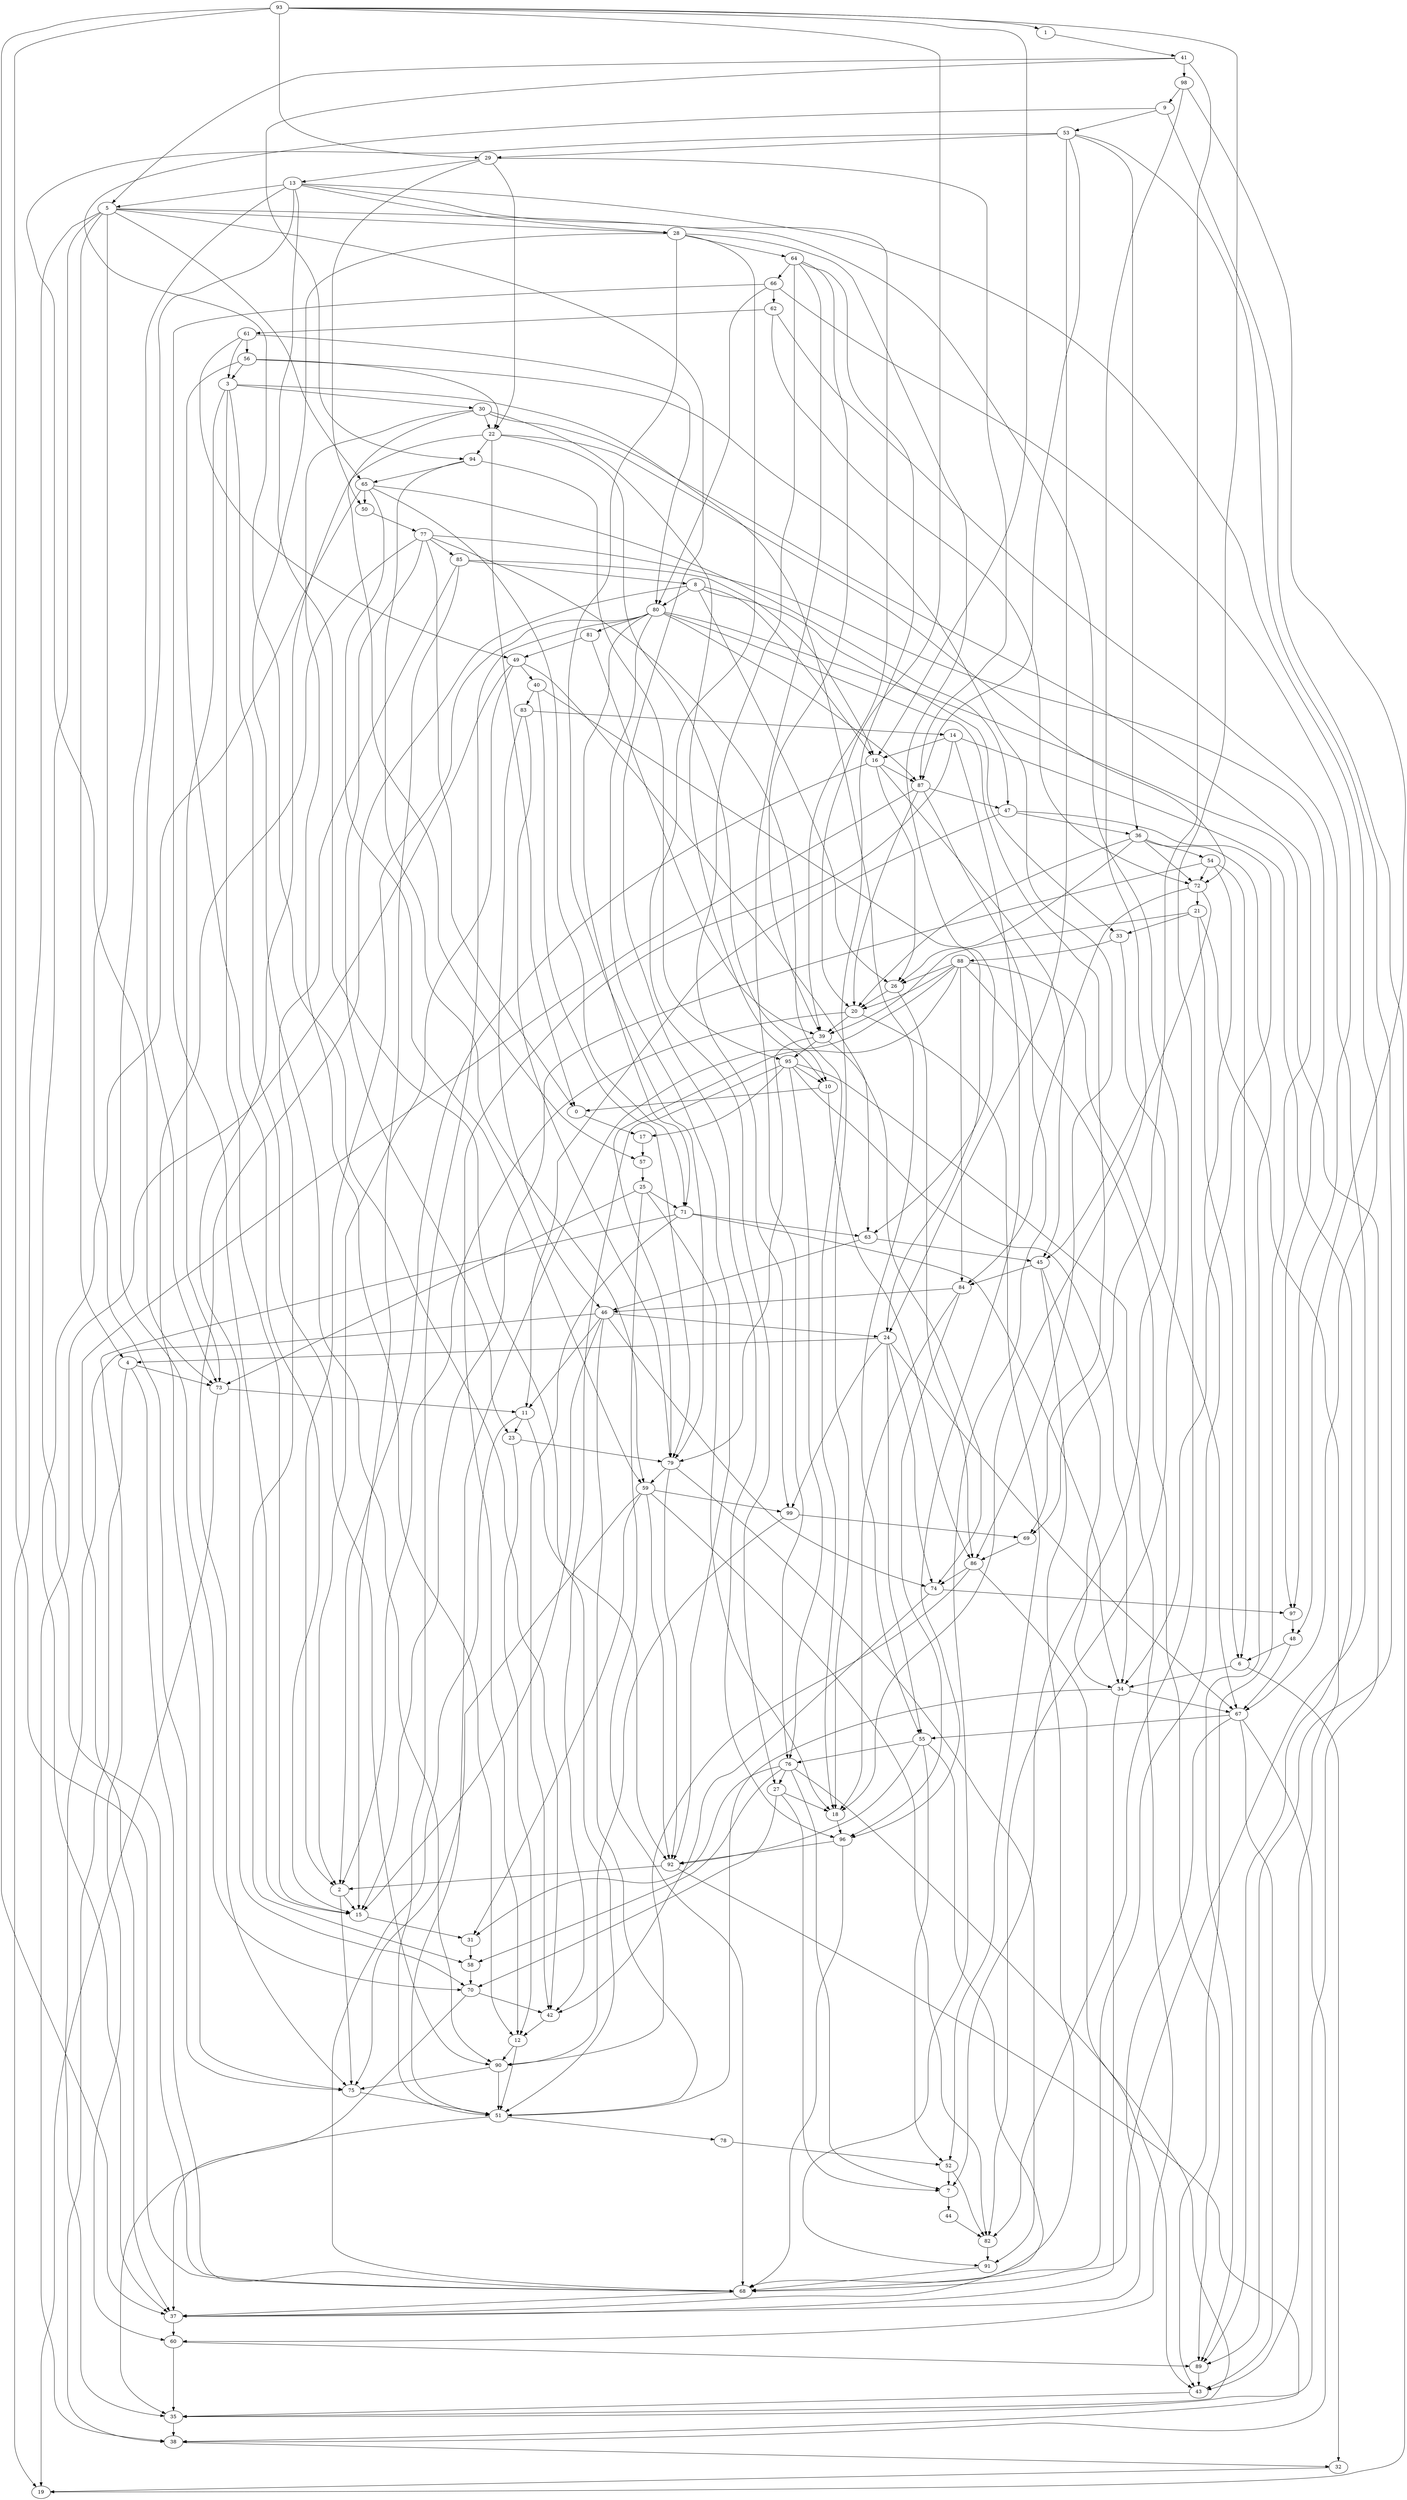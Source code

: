 strict digraph {
0;
1;
2;
3;
4;
5;
6;
7;
8;
9;
10;
11;
12;
13;
14;
15;
16;
17;
18;
19;
20;
21;
22;
23;
24;
25;
26;
27;
28;
29;
30;
31;
32;
33;
34;
35;
36;
37;
38;
39;
40;
41;
42;
43;
44;
45;
46;
47;
48;
49;
50;
51;
52;
53;
54;
55;
56;
57;
58;
59;
60;
61;
62;
63;
64;
65;
66;
67;
68;
69;
70;
71;
72;
73;
74;
75;
76;
77;
78;
79;
80;
81;
82;
83;
84;
85;
86;
87;
88;
89;
90;
91;
92;
93;
94;
95;
96;
97;
98;
99;
0 -> 17 [weight=9];
1 -> 41 [weight=3];
2 -> 15 [weight=4];
2 -> 75 [weight=2];
3 -> 30 [weight=2];
3 -> 90 [weight=9];
3 -> 73 [weight=8];
3 -> 55 [weight=7];
3 -> 15 [weight=10];
4 -> 73 [weight=8];
4 -> 38 [weight=8];
4 -> 68 [weight=9];
5 -> 28 [weight=2];
5 -> 75 [weight=7];
5 -> 82 [weight=5];
5 -> 96 [weight=6];
5 -> 19 [weight=10];
5 -> 65 [weight=7];
5 -> 4 [weight=9];
5 -> 68 [weight=10];
6 -> 34 [weight=10];
6 -> 32 [weight=8];
7 -> 44 [weight=6];
8 -> 80 [weight=4];
8 -> 33 [weight=6];
8 -> 75 [weight=6];
8 -> 26 [weight=1];
8 -> 16 [weight=9];
9 -> 53 [weight=4];
9 -> 42 [weight=4];
9 -> 19 [weight=8];
10 -> 0 [weight=10];
10 -> 86 [weight=6];
11 -> 23 [weight=1];
11 -> 68 [weight=9];
11 -> 92 [weight=10];
12 -> 90 [weight=6];
12 -> 51 [weight=8];
13 -> 5 [weight=10];
13 -> 28 [weight=3];
13 -> 51 [weight=2];
13 -> 67 [weight=2];
13 -> 39 [weight=9];
13 -> 73 [weight=5];
13 -> 70 [weight=9];
14 -> 16 [weight=5];
14 -> 12 [weight=10];
14 -> 89 [weight=1];
14 -> 96 [weight=3];
15 -> 31 [weight=8];
16 -> 87 [weight=4];
16 -> 2 [weight=3];
16 -> 26 [weight=10];
16 -> 45 [weight=3];
17 -> 57 [weight=10];
18 -> 96 [weight=5];
20 -> 39 [weight=4];
20 -> 2 [weight=10];
20 -> 52 [weight=5];
21 -> 33 [weight=1];
21 -> 6 [weight=6];
21 -> 39 [weight=8];
21 -> 43 [weight=9];
22 -> 94 [weight=6];
22 -> 0 [weight=6];
22 -> 10 [weight=1];
22 -> 72 [weight=1];
22 -> 70 [weight=2];
23 -> 79 [weight=8];
23 -> 12 [weight=5];
24 -> 4 [weight=9];
24 -> 74 [weight=4];
24 -> 55 [weight=7];
24 -> 67 [weight=9];
24 -> 99 [weight=9];
25 -> 71 [weight=10];
25 -> 18 [weight=10];
25 -> 68 [weight=3];
25 -> 73 [weight=8];
26 -> 20 [weight=6];
26 -> 86 [weight=9];
27 -> 18 [weight=1];
27 -> 7 [weight=2];
27 -> 70 [weight=2];
28 -> 64 [weight=4];
28 -> 90 [weight=9];
28 -> 63 [weight=3];
28 -> 27 [weight=5];
28 -> 79 [weight=4];
29 -> 13 [weight=6];
29 -> 50 [weight=8];
29 -> 87 [weight=9];
29 -> 22 [weight=4];
30 -> 22 [weight=4];
30 -> 43 [weight=8];
30 -> 57 [weight=6];
30 -> 10 [weight=6];
30 -> 12 [weight=7];
31 -> 58 [weight=5];
32 -> 19 [weight=2];
33 -> 88 [weight=10];
33 -> 7 [weight=8];
34 -> 67 [weight=2];
34 -> 51 [weight=10];
34 -> 37 [weight=1];
35 -> 38 [weight=3];
36 -> 54 [weight=9];
36 -> 26 [weight=2];
36 -> 72 [weight=4];
36 -> 20 [weight=4];
36 -> 89 [weight=3];
37 -> 60 [weight=1];
38 -> 32 [weight=1];
39 -> 95 [weight=8];
39 -> 79 [weight=6];
39 -> 74 [weight=6];
40 -> 83 [weight=9];
40 -> 79 [weight=9];
40 -> 24 [weight=10];
41 -> 98 [weight=10];
41 -> 94 [weight=5];
41 -> 5 [weight=3];
41 -> 69 [weight=10];
42 -> 12 [weight=8];
43 -> 35 [weight=6];
44 -> 82 [weight=1];
45 -> 84 [weight=5];
45 -> 34 [weight=3];
45 -> 68 [weight=2];
46 -> 24 [weight=3];
46 -> 51 [weight=2];
46 -> 35 [weight=8];
46 -> 74 [weight=6];
46 -> 15 [weight=4];
46 -> 11 [weight=4];
47 -> 36 [weight=8];
47 -> 11 [weight=10];
47 -> 34 [weight=4];
48 -> 6 [weight=9];
48 -> 67 [weight=1];
49 -> 40 [weight=7];
49 -> 38 [weight=5];
49 -> 2 [weight=10];
49 -> 63 [weight=1];
50 -> 77 [weight=7];
51 -> 78 [weight=2];
51 -> 35 [weight=3];
52 -> 7 [weight=10];
52 -> 82 [weight=3];
53 -> 29 [weight=9];
53 -> 24 [weight=9];
53 -> 89 [weight=4];
53 -> 36 [weight=2];
53 -> 73 [weight=2];
53 -> 87 [weight=1];
54 -> 72 [weight=1];
54 -> 6 [weight=6];
54 -> 15 [weight=5];
54 -> 68 [weight=8];
55 -> 76 [weight=1];
55 -> 37 [weight=7];
55 -> 52 [weight=1];
55 -> 92 [weight=4];
56 -> 3 [weight=1];
56 -> 86 [weight=4];
56 -> 15 [weight=7];
56 -> 22 [weight=1];
57 -> 25 [weight=7];
58 -> 70 [weight=10];
59 -> 99 [weight=4];
59 -> 31 [weight=1];
59 -> 82 [weight=7];
59 -> 92 [weight=9];
59 -> 75 [weight=5];
60 -> 89 [weight=6];
60 -> 35 [weight=6];
61 -> 56 [weight=6];
61 -> 80 [weight=4];
61 -> 3 [weight=5];
61 -> 49 [weight=2];
62 -> 61 [weight=8];
62 -> 68 [weight=10];
62 -> 72 [weight=5];
63 -> 45 [weight=1];
63 -> 46 [weight=8];
64 -> 66 [weight=9];
64 -> 18 [weight=4];
64 -> 39 [weight=2];
64 -> 76 [weight=8];
64 -> 99 [weight=4];
65 -> 50 [weight=3];
65 -> 47 [weight=2];
65 -> 71 [weight=1];
65 -> 37 [weight=9];
65 -> 59 [weight=9];
66 -> 62 [weight=4];
66 -> 15 [weight=5];
66 -> 97 [weight=8];
66 -> 80 [weight=10];
67 -> 55 [weight=7];
67 -> 43 [weight=7];
67 -> 38 [weight=3];
67 -> 37 [weight=8];
68 -> 37 [weight=2];
69 -> 86 [weight=1];
70 -> 42 [weight=1];
70 -> 37 [weight=2];
71 -> 63 [weight=9];
71 -> 42 [weight=4];
71 -> 60 [weight=9];
71 -> 34 [weight=2];
72 -> 21 [weight=5];
72 -> 45 [weight=6];
72 -> 84 [weight=10];
73 -> 11 [weight=1];
73 -> 19 [weight=8];
74 -> 97 [weight=3];
74 -> 42 [weight=3];
75 -> 51 [weight=3];
76 -> 27 [weight=2];
76 -> 35 [weight=2];
76 -> 31 [weight=7];
76 -> 7 [weight=6];
76 -> 58 [weight=8];
77 -> 85 [weight=1];
77 -> 23 [weight=1];
77 -> 18 [weight=4];
77 -> 0 [weight=8];
77 -> 75 [weight=7];
77 -> 97 [weight=1];
78 -> 52 [weight=3];
79 -> 59 [weight=1];
79 -> 92 [weight=9];
79 -> 91 [weight=10];
80 -> 81 [weight=3];
80 -> 35 [weight=2];
80 -> 51 [weight=8];
80 -> 71 [weight=7];
80 -> 2 [weight=5];
80 -> 69 [weight=4];
80 -> 92 [weight=6];
80 -> 87 [weight=9];
81 -> 49 [weight=3];
81 -> 39 [weight=1];
82 -> 91 [weight=7];
83 -> 14 [weight=4];
83 -> 79 [weight=10];
83 -> 46 [weight=10];
84 -> 46 [weight=10];
84 -> 18 [weight=5];
84 -> 96 [weight=7];
85 -> 8 [weight=4];
85 -> 58 [weight=1];
85 -> 15 [weight=2];
85 -> 16 [weight=4];
86 -> 74 [weight=1];
86 -> 43 [weight=4];
86 -> 90 [weight=9];
87 -> 47 [weight=4];
87 -> 37 [weight=8];
87 -> 20 [weight=9];
87 -> 91 [weight=1];
88 -> 26 [weight=8];
88 -> 89 [weight=3];
88 -> 84 [weight=3];
88 -> 51 [weight=5];
88 -> 67 [weight=5];
88 -> 79 [weight=1];
88 -> 20 [weight=1];
89 -> 43 [weight=6];
90 -> 75 [weight=6];
90 -> 51 [weight=8];
91 -> 68 [weight=9];
92 -> 2 [weight=7];
92 -> 38 [weight=7];
93 -> 1 [weight=4];
93 -> 29 [weight=10];
93 -> 68 [weight=5];
93 -> 82 [weight=6];
93 -> 37 [weight=1];
93 -> 20 [weight=1];
93 -> 16 [weight=4];
94 -> 65 [weight=2];
94 -> 59 [weight=3];
94 -> 95 [weight=10];
95 -> 10 [weight=1];
95 -> 17 [weight=8];
95 -> 60 [weight=6];
95 -> 76 [weight=3];
95 -> 42 [weight=3];
95 -> 34 [weight=3];
96 -> 92 [weight=1];
96 -> 68 [weight=5];
97 -> 48 [weight=10];
98 -> 9 [weight=8];
98 -> 18 [weight=4];
98 -> 48 [weight=8];
99 -> 69 [weight=2];
99 -> 90 [weight=5];
}
